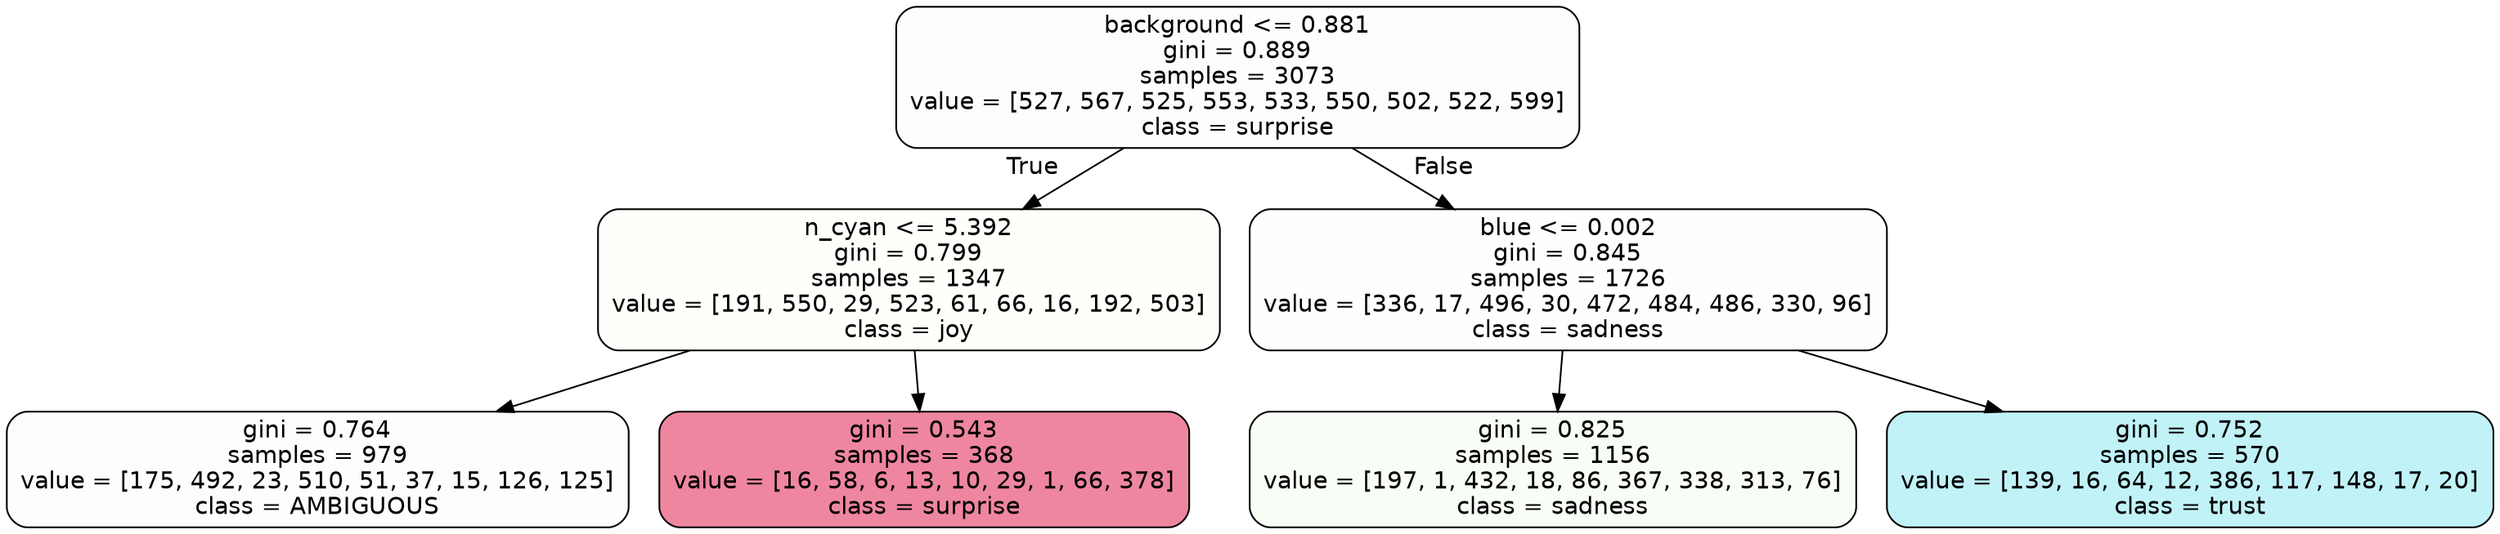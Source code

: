 digraph Tree {
node [shape=box, style="filled, rounded", color="black", fontname=helvetica] ;
edge [fontname=helvetica] ;
0 [label="background <= 0.881\ngini = 0.889\nsamples = 3073\nvalue = [527, 567, 525, 553, 533, 550, 502, 522, 599]\nclass = surprise", fillcolor="#e5396402"] ;
1 [label="n_cyan <= 5.392\ngini = 0.799\nsamples = 1347\nvalue = [191, 550, 29, 523, 61, 66, 16, 192, 503]\nclass = joy", fillcolor="#d7e53904"] ;
0 -> 1 [labeldistance=2.5, labelangle=45, headlabel="True"] ;
2 [label="gini = 0.764\nsamples = 979\nvalue = [175, 492, 23, 510, 51, 37, 15, 126, 125]\nclass = AMBIGUOUS", fillcolor="#39e58104"] ;
1 -> 2 ;
3 [label="gini = 0.543\nsamples = 368\nvalue = [16, 58, 6, 13, 10, 29, 1, 66, 378]\nclass = surprise", fillcolor="#e539649c"] ;
1 -> 3 ;
4 [label="blue <= 0.002\ngini = 0.845\nsamples = 1726\nvalue = [336, 17, 496, 30, 472, 484, 486, 330, 96]\nclass = sadness", fillcolor="#64e53901"] ;
0 -> 4 [labeldistance=2.5, labelangle=-45, headlabel="False"] ;
5 [label="gini = 0.825\nsamples = 1156\nvalue = [197, 1, 432, 18, 86, 367, 338, 313, 76]\nclass = sadness", fillcolor="#64e5390b"] ;
4 -> 5 ;
6 [label="gini = 0.752\nsamples = 570\nvalue = [139, 16, 64, 12, 386, 117, 148, 17, 20]\nclass = trust", fillcolor="#39d7e54f"] ;
4 -> 6 ;
}